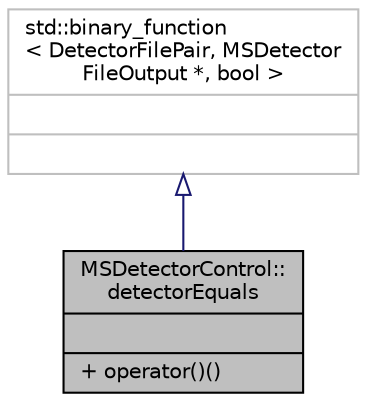digraph "MSDetectorControl::detectorEquals"
{
  edge [fontname="Helvetica",fontsize="10",labelfontname="Helvetica",labelfontsize="10"];
  node [fontname="Helvetica",fontsize="10",shape=record];
  Node2 [label="{MSDetectorControl::\ldetectorEquals\n||+ operator()()\l}",height=0.2,width=0.4,color="black", fillcolor="grey75", style="filled", fontcolor="black"];
  Node3 -> Node2 [dir="back",color="midnightblue",fontsize="10",style="solid",arrowtail="onormal",fontname="Helvetica"];
  Node3 [label="{std::binary_function\l\< DetectorFilePair, MSDetector\lFileOutput *, bool \>\n||}",height=0.2,width=0.4,color="grey75", fillcolor="white", style="filled"];
}
